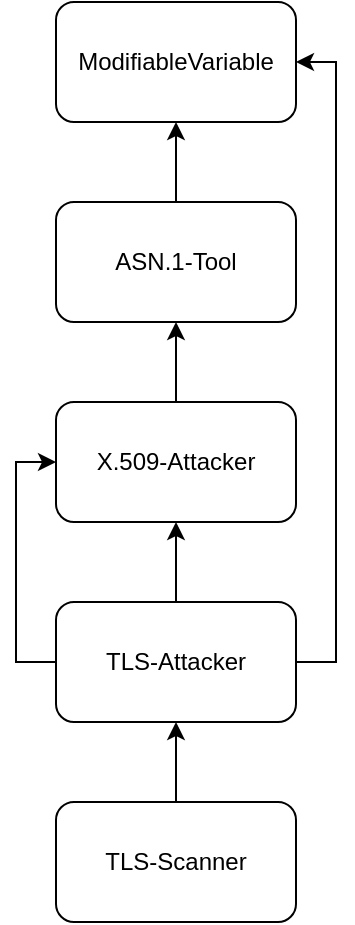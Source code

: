 <mxfile version="14.6.6" type="device"><diagram id="jMmpnukpAl-Vo7_8lMCX" name="Page-1"><mxGraphModel dx="981" dy="526" grid="1" gridSize="10" guides="1" tooltips="1" connect="1" arrows="1" fold="1" page="1" pageScale="1" pageWidth="850" pageHeight="1100" math="0" shadow="0"><root><mxCell id="0"/><mxCell id="1" parent="0"/><mxCell id="bCnqeLr6hn3EkJ9PHh-B-1" value="ModifiableVariable" style="rounded=1;whiteSpace=wrap;html=1;" vertex="1" parent="1"><mxGeometry x="360" y="40" width="120" height="60" as="geometry"/></mxCell><mxCell id="bCnqeLr6hn3EkJ9PHh-B-2" value="ASN.1-Tool" style="rounded=1;whiteSpace=wrap;html=1;" vertex="1" parent="1"><mxGeometry x="360" y="140" width="120" height="60" as="geometry"/></mxCell><mxCell id="bCnqeLr6hn3EkJ9PHh-B-3" value="X.509-Attacker" style="rounded=1;whiteSpace=wrap;html=1;" vertex="1" parent="1"><mxGeometry x="360" y="240" width="120" height="60" as="geometry"/></mxCell><mxCell id="bCnqeLr6hn3EkJ9PHh-B-11" value="" style="edgeStyle=orthogonalEdgeStyle;rounded=0;orthogonalLoop=1;jettySize=auto;html=1;exitX=0;exitY=0.5;exitDx=0;exitDy=0;entryX=0;entryY=0.5;entryDx=0;entryDy=0;" edge="1" parent="1" source="bCnqeLr6hn3EkJ9PHh-B-4" target="bCnqeLr6hn3EkJ9PHh-B-3"><mxGeometry relative="1" as="geometry"><mxPoint x="310" y="390" as="sourcePoint"/><mxPoint x="310" y="430" as="targetPoint"/></mxGeometry></mxCell><mxCell id="bCnqeLr6hn3EkJ9PHh-B-4" value="TLS-Attacker" style="rounded=1;whiteSpace=wrap;html=1;" vertex="1" parent="1"><mxGeometry x="360" y="340" width="120" height="60" as="geometry"/></mxCell><mxCell id="bCnqeLr6hn3EkJ9PHh-B-5" value="TLS-Scanner" style="rounded=1;whiteSpace=wrap;html=1;" vertex="1" parent="1"><mxGeometry x="360" y="440" width="120" height="60" as="geometry"/></mxCell><mxCell id="bCnqeLr6hn3EkJ9PHh-B-6" value="" style="endArrow=classic;html=1;entryX=0.5;entryY=1;entryDx=0;entryDy=0;exitX=0.5;exitY=0;exitDx=0;exitDy=0;" edge="1" parent="1" source="bCnqeLr6hn3EkJ9PHh-B-2" target="bCnqeLr6hn3EkJ9PHh-B-1"><mxGeometry width="50" height="50" relative="1" as="geometry"><mxPoint x="400" y="120" as="sourcePoint"/><mxPoint x="450" y="360" as="targetPoint"/></mxGeometry></mxCell><mxCell id="bCnqeLr6hn3EkJ9PHh-B-7" value="" style="endArrow=classic;html=1;exitX=0.5;exitY=0;exitDx=0;exitDy=0;entryX=0.5;entryY=1;entryDx=0;entryDy=0;" edge="1" parent="1" source="bCnqeLr6hn3EkJ9PHh-B-3" target="bCnqeLr6hn3EkJ9PHh-B-2"><mxGeometry width="50" height="50" relative="1" as="geometry"><mxPoint x="450" y="220" as="sourcePoint"/><mxPoint x="440" y="210" as="targetPoint"/></mxGeometry></mxCell><mxCell id="bCnqeLr6hn3EkJ9PHh-B-8" value="" style="endArrow=classic;html=1;exitX=0.5;exitY=0;exitDx=0;exitDy=0;" edge="1" parent="1" source="bCnqeLr6hn3EkJ9PHh-B-4"><mxGeometry width="50" height="50" relative="1" as="geometry"><mxPoint x="450" y="330" as="sourcePoint"/><mxPoint x="420" y="300" as="targetPoint"/></mxGeometry></mxCell><mxCell id="bCnqeLr6hn3EkJ9PHh-B-9" value="" style="endArrow=classic;html=1;entryX=0.5;entryY=1;entryDx=0;entryDy=0;exitX=0.5;exitY=0;exitDx=0;exitDy=0;" edge="1" parent="1" source="bCnqeLr6hn3EkJ9PHh-B-5" target="bCnqeLr6hn3EkJ9PHh-B-4"><mxGeometry width="50" height="50" relative="1" as="geometry"><mxPoint x="460" y="410" as="sourcePoint"/><mxPoint x="450" y="360" as="targetPoint"/></mxGeometry></mxCell><mxCell id="bCnqeLr6hn3EkJ9PHh-B-13" value="" style="endArrow=classic;html=1;entryX=1;entryY=0.5;entryDx=0;entryDy=0;exitX=1;exitY=0.5;exitDx=0;exitDy=0;rounded=0;" edge="1" parent="1" source="bCnqeLr6hn3EkJ9PHh-B-4" target="bCnqeLr6hn3EkJ9PHh-B-1"><mxGeometry width="50" height="50" relative="1" as="geometry"><mxPoint x="420" y="330" as="sourcePoint"/><mxPoint x="470" y="280" as="targetPoint"/><Array as="points"><mxPoint x="500" y="370"/><mxPoint x="500" y="220"/><mxPoint x="500" y="70"/></Array></mxGeometry></mxCell></root></mxGraphModel></diagram></mxfile>